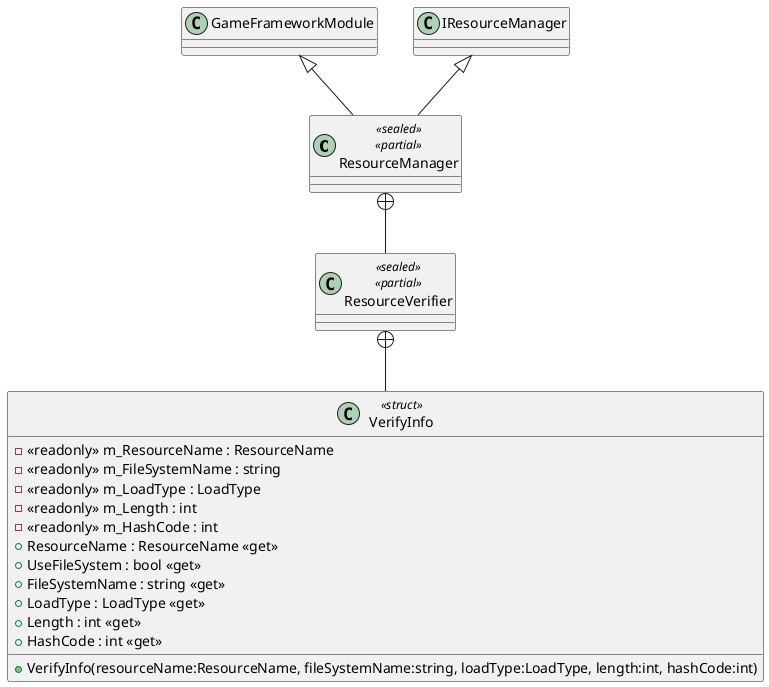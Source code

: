 @startuml
class ResourceManager <<sealed>> <<partial>> {
}
class ResourceVerifier <<sealed>> <<partial>> {
}
class VerifyInfo <<struct>> {
    - <<readonly>> m_ResourceName : ResourceName
    - <<readonly>> m_FileSystemName : string
    - <<readonly>> m_LoadType : LoadType
    - <<readonly>> m_Length : int
    - <<readonly>> m_HashCode : int
    + VerifyInfo(resourceName:ResourceName, fileSystemName:string, loadType:LoadType, length:int, hashCode:int)
    + ResourceName : ResourceName <<get>>
    + UseFileSystem : bool <<get>>
    + FileSystemName : string <<get>>
    + LoadType : LoadType <<get>>
    + Length : int <<get>>
    + HashCode : int <<get>>
}
GameFrameworkModule <|-- ResourceManager
IResourceManager <|-- ResourceManager
ResourceManager +-- ResourceVerifier
ResourceVerifier +-- VerifyInfo
@enduml
